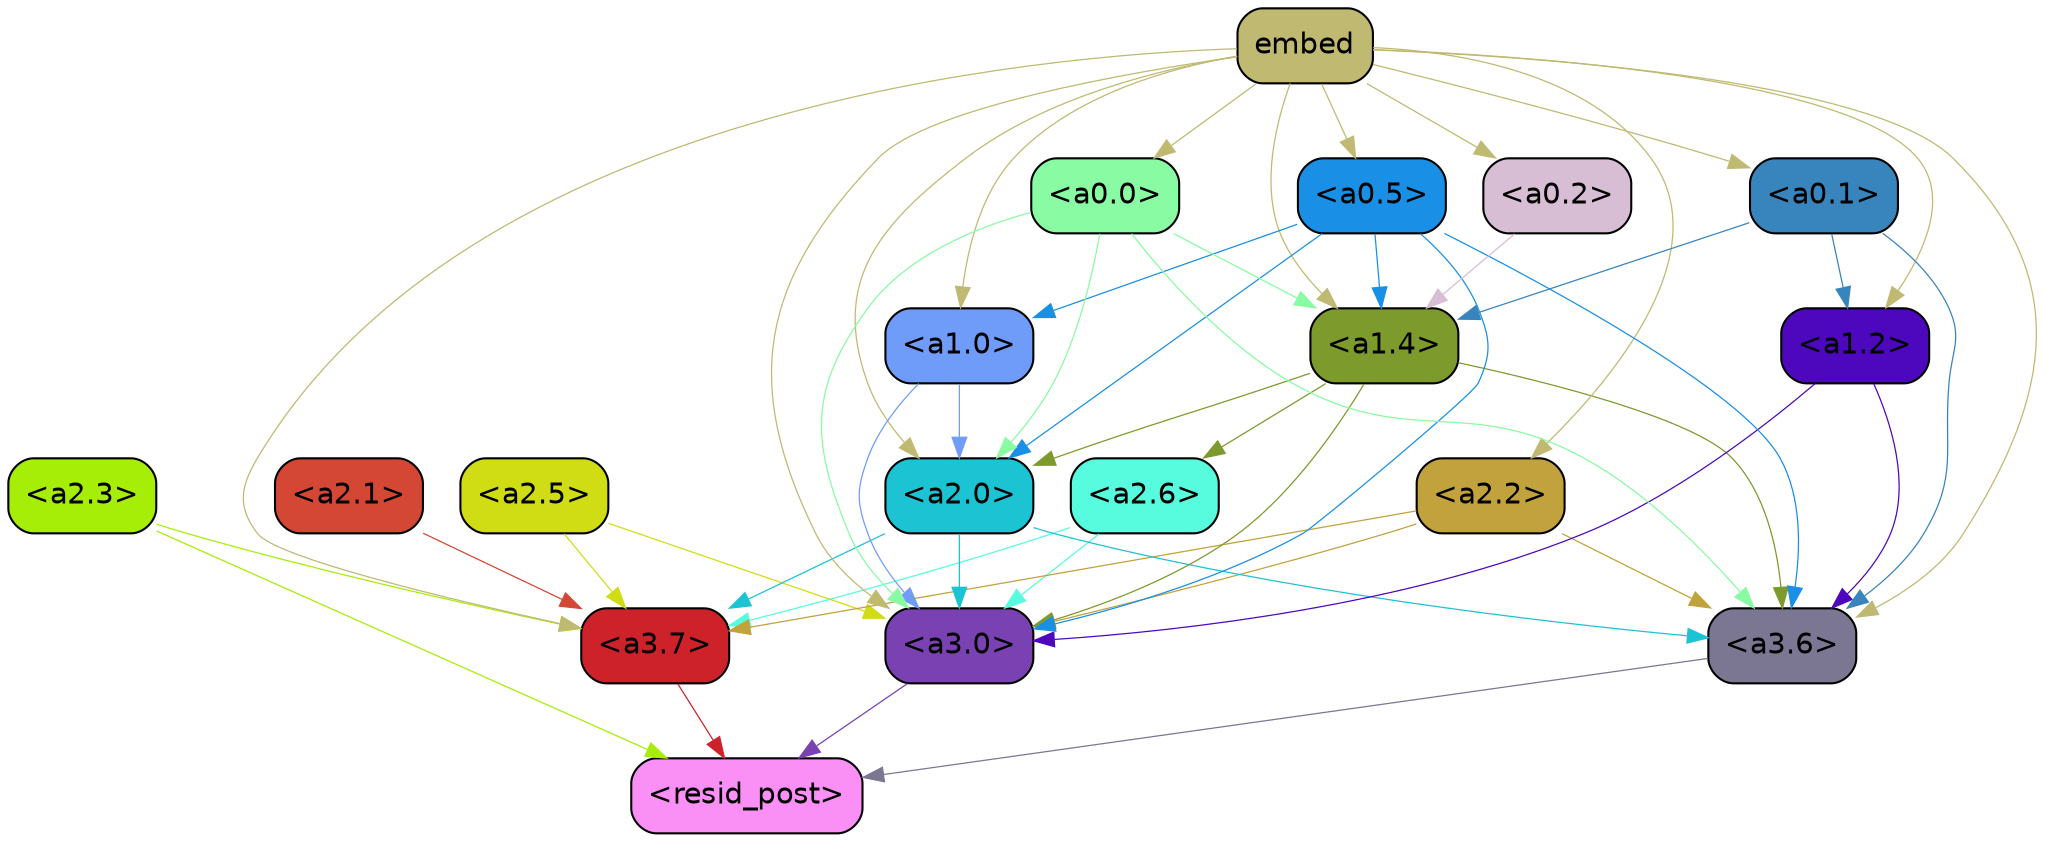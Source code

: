 strict digraph "" {
	graph [bgcolor=transparent,
		layout=dot,
		overlap=false,
		splines=true
	];
	"<a3.7>"	[color=black,
		fillcolor="#ce222a",
		fontname=Helvetica,
		shape=box,
		style="filled, rounded"];
	"<resid_post>"	[color=black,
		fillcolor="#fa8ff6",
		fontname=Helvetica,
		shape=box,
		style="filled, rounded"];
	"<a3.7>" -> "<resid_post>"	[color="#ce222a",
		penwidth=0.6];
	"<a3.6>"	[color=black,
		fillcolor="#7b7792",
		fontname=Helvetica,
		shape=box,
		style="filled, rounded"];
	"<a3.6>" -> "<resid_post>"	[color="#7b7792",
		penwidth=0.6];
	"<a3.0>"	[color=black,
		fillcolor="#7a41b2",
		fontname=Helvetica,
		shape=box,
		style="filled, rounded"];
	"<a3.0>" -> "<resid_post>"	[color="#7a41b2",
		penwidth=0.6];
	"<a2.3>"	[color=black,
		fillcolor="#a6ed07",
		fontname=Helvetica,
		shape=box,
		style="filled, rounded"];
	"<a2.3>" -> "<a3.7>"	[color="#a6ed07",
		penwidth=0.6];
	"<a2.3>" -> "<resid_post>"	[color="#a6ed07",
		penwidth=0.6];
	"<a2.6>"	[color=black,
		fillcolor="#56fcdd",
		fontname=Helvetica,
		shape=box,
		style="filled, rounded"];
	"<a2.6>" -> "<a3.7>"	[color="#56fcdd",
		penwidth=0.6];
	"<a2.6>" -> "<a3.0>"	[color="#56fcdd",
		penwidth=0.6];
	"<a2.5>"	[color=black,
		fillcolor="#d0dd14",
		fontname=Helvetica,
		shape=box,
		style="filled, rounded"];
	"<a2.5>" -> "<a3.7>"	[color="#d0dd14",
		penwidth=0.6];
	"<a2.5>" -> "<a3.0>"	[color="#d0dd14",
		penwidth=0.6];
	"<a2.2>"	[color=black,
		fillcolor="#c2a23d",
		fontname=Helvetica,
		shape=box,
		style="filled, rounded"];
	"<a2.2>" -> "<a3.7>"	[color="#c2a23d",
		penwidth=0.6];
	"<a2.2>" -> "<a3.6>"	[color="#c2a23d",
		penwidth=0.6];
	"<a2.2>" -> "<a3.0>"	[color="#c2a23d",
		penwidth=0.6];
	"<a2.1>"	[color=black,
		fillcolor="#d44735",
		fontname=Helvetica,
		shape=box,
		style="filled, rounded"];
	"<a2.1>" -> "<a3.7>"	[color="#d44735",
		penwidth=0.6];
	"<a2.0>"	[color=black,
		fillcolor="#1cc3d3",
		fontname=Helvetica,
		shape=box,
		style="filled, rounded"];
	"<a2.0>" -> "<a3.7>"	[color="#1cc3d3",
		penwidth=0.6];
	"<a2.0>" -> "<a3.6>"	[color="#1cc3d3",
		penwidth=0.6];
	"<a2.0>" -> "<a3.0>"	[color="#1cc3d3",
		penwidth=0.6];
	"<a1.4>"	[color=black,
		fillcolor="#7d9a2d",
		fontname=Helvetica,
		shape=box,
		style="filled, rounded"];
	"<a1.4>" -> "<a3.6>"	[color="#7d9a2d",
		penwidth=0.6];
	"<a1.4>" -> "<a3.0>"	[color="#7d9a2d",
		penwidth=0.6];
	"<a1.4>" -> "<a2.6>"	[color="#7d9a2d",
		penwidth=0.6];
	"<a1.4>" -> "<a2.0>"	[color="#7d9a2d",
		penwidth=0.6];
	embed	[color=black,
		fillcolor="#bfb972",
		fontname=Helvetica,
		shape=box,
		style="filled, rounded"];
	embed -> "<a3.7>"	[color="#bfb972",
		penwidth=0.6];
	embed -> "<a3.6>"	[color="#bfb972",
		penwidth=0.6];
	embed -> "<a3.0>"	[color="#bfb972",
		penwidth=0.6];
	embed -> "<a2.2>"	[color="#bfb972",
		penwidth=0.6];
	embed -> "<a2.0>"	[color="#bfb972",
		penwidth=0.6];
	embed -> "<a1.4>"	[color="#bfb972",
		penwidth=0.6];
	"<a1.2>"	[color=black,
		fillcolor="#4d08bd",
		fontname=Helvetica,
		shape=box,
		style="filled, rounded"];
	embed -> "<a1.2>"	[color="#bfb972",
		penwidth=0.6];
	"<a0.1>"	[color=black,
		fillcolor="#3885bd",
		fontname=Helvetica,
		shape=box,
		style="filled, rounded"];
	embed -> "<a0.1>"	[color="#bfb972",
		penwidth=0.6];
	"<a1.0>"	[color=black,
		fillcolor="#709cf9",
		fontname=Helvetica,
		shape=box,
		style="filled, rounded"];
	embed -> "<a1.0>"	[color="#bfb972",
		penwidth=0.6];
	"<a0.5>"	[color=black,
		fillcolor="#1990e6",
		fontname=Helvetica,
		shape=box,
		style="filled, rounded"];
	embed -> "<a0.5>"	[color="#bfb972",
		penwidth=0.6];
	"<a0.0>"	[color=black,
		fillcolor="#89fba2",
		fontname=Helvetica,
		shape=box,
		style="filled, rounded"];
	embed -> "<a0.0>"	[color="#bfb972",
		penwidth=0.6];
	"<a0.2>"	[color=black,
		fillcolor="#d7bed4",
		fontname=Helvetica,
		shape=box,
		style="filled, rounded"];
	embed -> "<a0.2>"	[color="#bfb972",
		penwidth=0.6];
	"<a1.2>" -> "<a3.6>"	[color="#4d08bd",
		penwidth=0.6];
	"<a1.2>" -> "<a3.0>"	[color="#4d08bd",
		penwidth=0.6];
	"<a0.1>" -> "<a3.6>"	[color="#3885bd",
		penwidth=0.6];
	"<a0.1>" -> "<a1.4>"	[color="#3885bd",
		penwidth=0.6];
	"<a0.1>" -> "<a1.2>"	[color="#3885bd",
		penwidth=0.6];
	"<a1.0>" -> "<a3.0>"	[color="#709cf9",
		penwidth=0.6];
	"<a1.0>" -> "<a2.0>"	[color="#709cf9",
		penwidth=0.6];
	"<a0.5>" -> "<a3.6>"	[color="#1990e6",
		penwidth=0.6];
	"<a0.5>" -> "<a3.0>"	[color="#1990e6",
		penwidth=0.6];
	"<a0.5>" -> "<a2.0>"	[color="#1990e6",
		penwidth=0.6];
	"<a0.5>" -> "<a1.4>"	[color="#1990e6",
		penwidth=0.6];
	"<a0.5>" -> "<a1.0>"	[color="#1990e6",
		penwidth=0.6];
	"<a0.0>" -> "<a3.6>"	[color="#89fba2",
		penwidth=0.6];
	"<a0.0>" -> "<a3.0>"	[color="#89fba2",
		penwidth=0.6];
	"<a0.0>" -> "<a2.0>"	[color="#89fba2",
		penwidth=0.6];
	"<a0.0>" -> "<a1.4>"	[color="#89fba2",
		penwidth=0.6];
	"<a0.2>" -> "<a1.4>"	[color="#d7bed4",
		penwidth=0.6];
}
